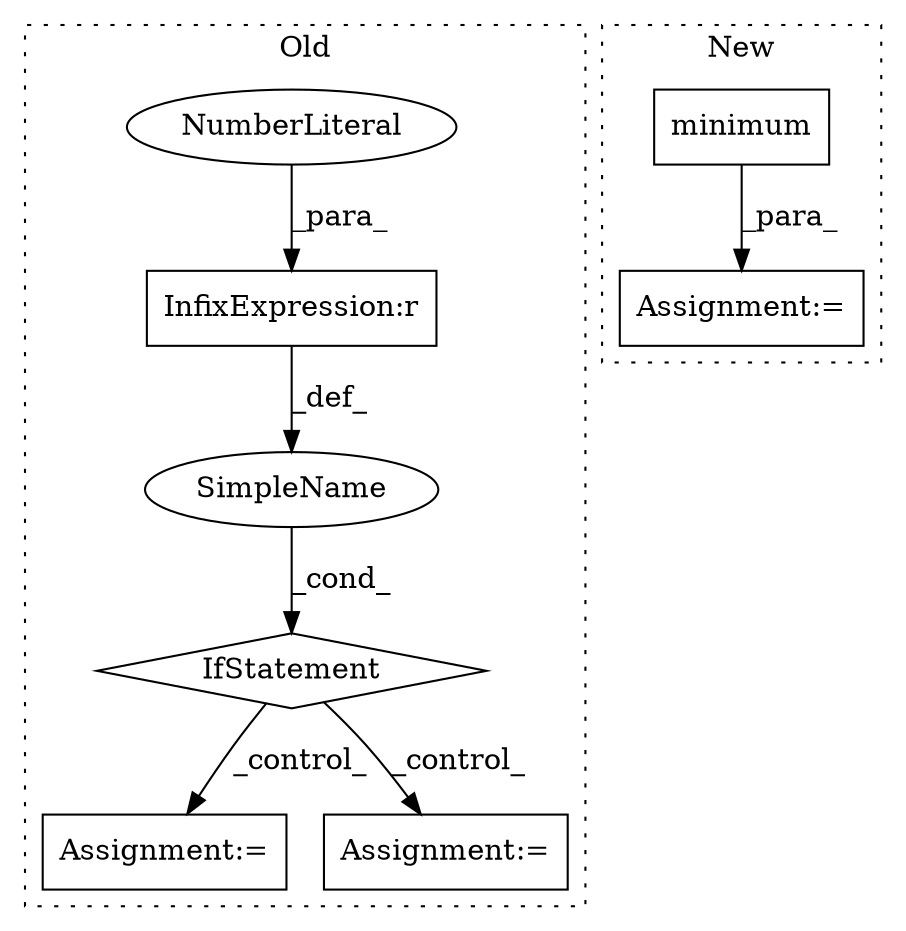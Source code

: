 digraph G {
subgraph cluster0 {
1 [label="IfStatement" a="25" s="4659,4682" l="4,2" shape="diamond"];
4 [label="Assignment:=" a="7" s="4726" l="1" shape="box"];
5 [label="SimpleName" a="42" s="" l="" shape="ellipse"];
6 [label="InfixExpression:r" a="27" s="4678" l="3" shape="box"];
7 [label="Assignment:=" a="7" s="4697" l="1" shape="box"];
8 [label="NumberLiteral" a="34" s="4681" l="1" shape="ellipse"];
label = "Old";
style="dotted";
}
subgraph cluster1 {
2 [label="minimum" a="32" s="4812,4833" l="8,1" shape="box"];
3 [label="Assignment:=" a="7" s="4805" l="1" shape="box"];
label = "New";
style="dotted";
}
1 -> 4 [label="_control_"];
1 -> 7 [label="_control_"];
2 -> 3 [label="_para_"];
5 -> 1 [label="_cond_"];
6 -> 5 [label="_def_"];
8 -> 6 [label="_para_"];
}